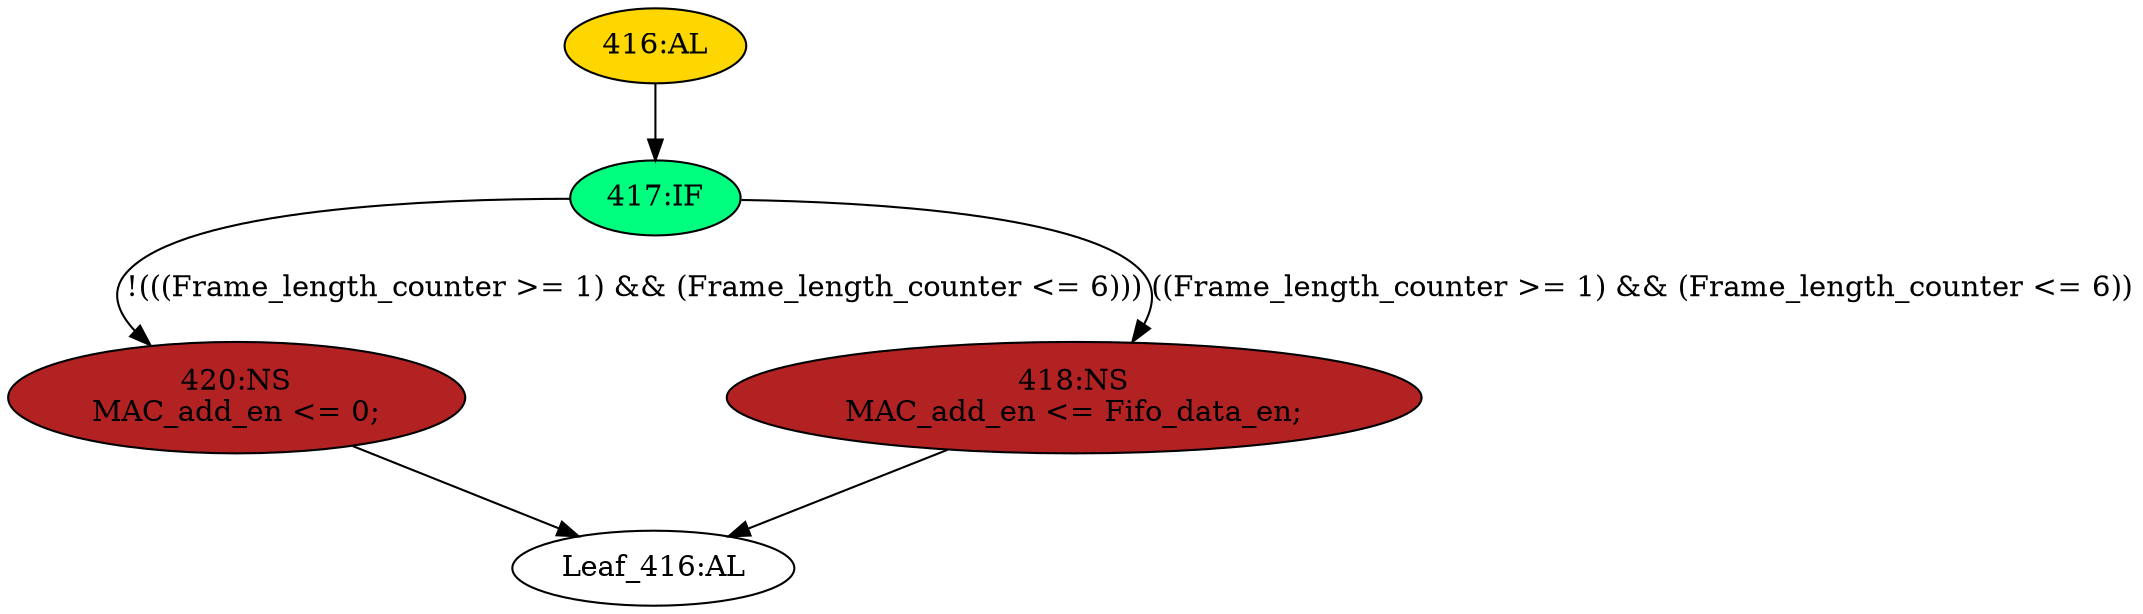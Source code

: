 strict digraph "" {
	node [label="\N"];
	"416:AL"	 [ast="<pyverilog.vparser.ast.Always object at 0x7fbb4740eb50>",
		clk_sens=False,
		fillcolor=gold,
		label="416:AL",
		sens="['Frame_length_counter', 'Fifo_data_en']",
		statements="[]",
		style=filled,
		typ=Always,
		use_var="['Fifo_data_en', 'Frame_length_counter']"];
	"417:IF"	 [ast="<pyverilog.vparser.ast.IfStatement object at 0x7fbb4740ed50>",
		fillcolor=springgreen,
		label="417:IF",
		statements="[]",
		style=filled,
		typ=IfStatement];
	"416:AL" -> "417:IF"	 [cond="[]",
		lineno=None];
	"Leaf_416:AL"	 [def_var="['MAC_add_en']",
		label="Leaf_416:AL"];
	"420:NS"	 [ast="<pyverilog.vparser.ast.NonblockingSubstitution object at 0x7fbb4740e9d0>",
		fillcolor=firebrick,
		label="420:NS
MAC_add_en <= 0;",
		statements="[<pyverilog.vparser.ast.NonblockingSubstitution object at 0x7fbb4740e9d0>]",
		style=filled,
		typ=NonblockingSubstitution];
	"420:NS" -> "Leaf_416:AL"	 [cond="[]",
		lineno=None];
	"418:NS"	 [ast="<pyverilog.vparser.ast.NonblockingSubstitution object at 0x7fbb4740e7d0>",
		fillcolor=firebrick,
		label="418:NS
MAC_add_en <= Fifo_data_en;",
		statements="[<pyverilog.vparser.ast.NonblockingSubstitution object at 0x7fbb4740e7d0>]",
		style=filled,
		typ=NonblockingSubstitution];
	"418:NS" -> "Leaf_416:AL"	 [cond="[]",
		lineno=None];
	"417:IF" -> "420:NS"	 [cond="['Frame_length_counter', 'Frame_length_counter']",
		label="!(((Frame_length_counter >= 1) && (Frame_length_counter <= 6)))",
		lineno=417];
	"417:IF" -> "418:NS"	 [cond="['Frame_length_counter', 'Frame_length_counter']",
		label="((Frame_length_counter >= 1) && (Frame_length_counter <= 6))",
		lineno=417];
}
